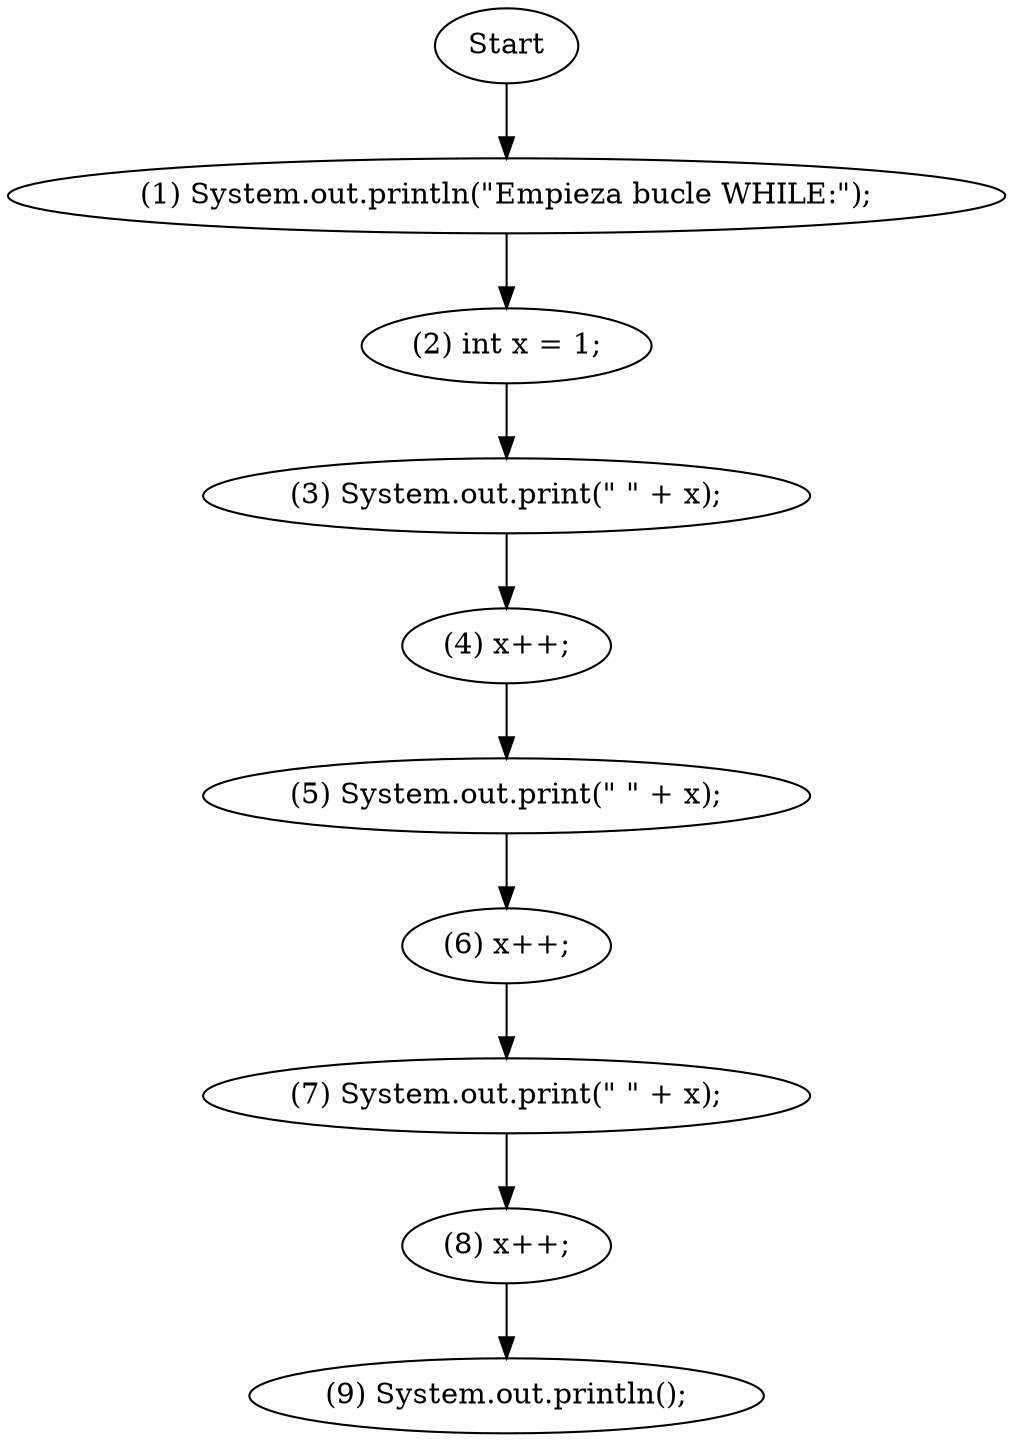 digraph G {
Start->"(1) System.out.println(\"Empieza bucle WHILE:\");";"(1) System.out.println(\"Empieza bucle WHILE:\");"->"(2) int x = 1;";"(2) int x = 1;"->"(3) System.out.print(\" \" + x);";"(3) System.out.print(\" \" + x);"->"(4) x++;";"(4) x++;"->"(5) System.out.print(\" \" + x);";"(5) System.out.print(\" \" + x);"->"(6) x++;";"(6) x++;"->"(7) System.out.print(\" \" + x);";"(7) System.out.print(\" \" + x);"->"(8) x++;";"(8) x++;"->"(9) System.out.println();";}
